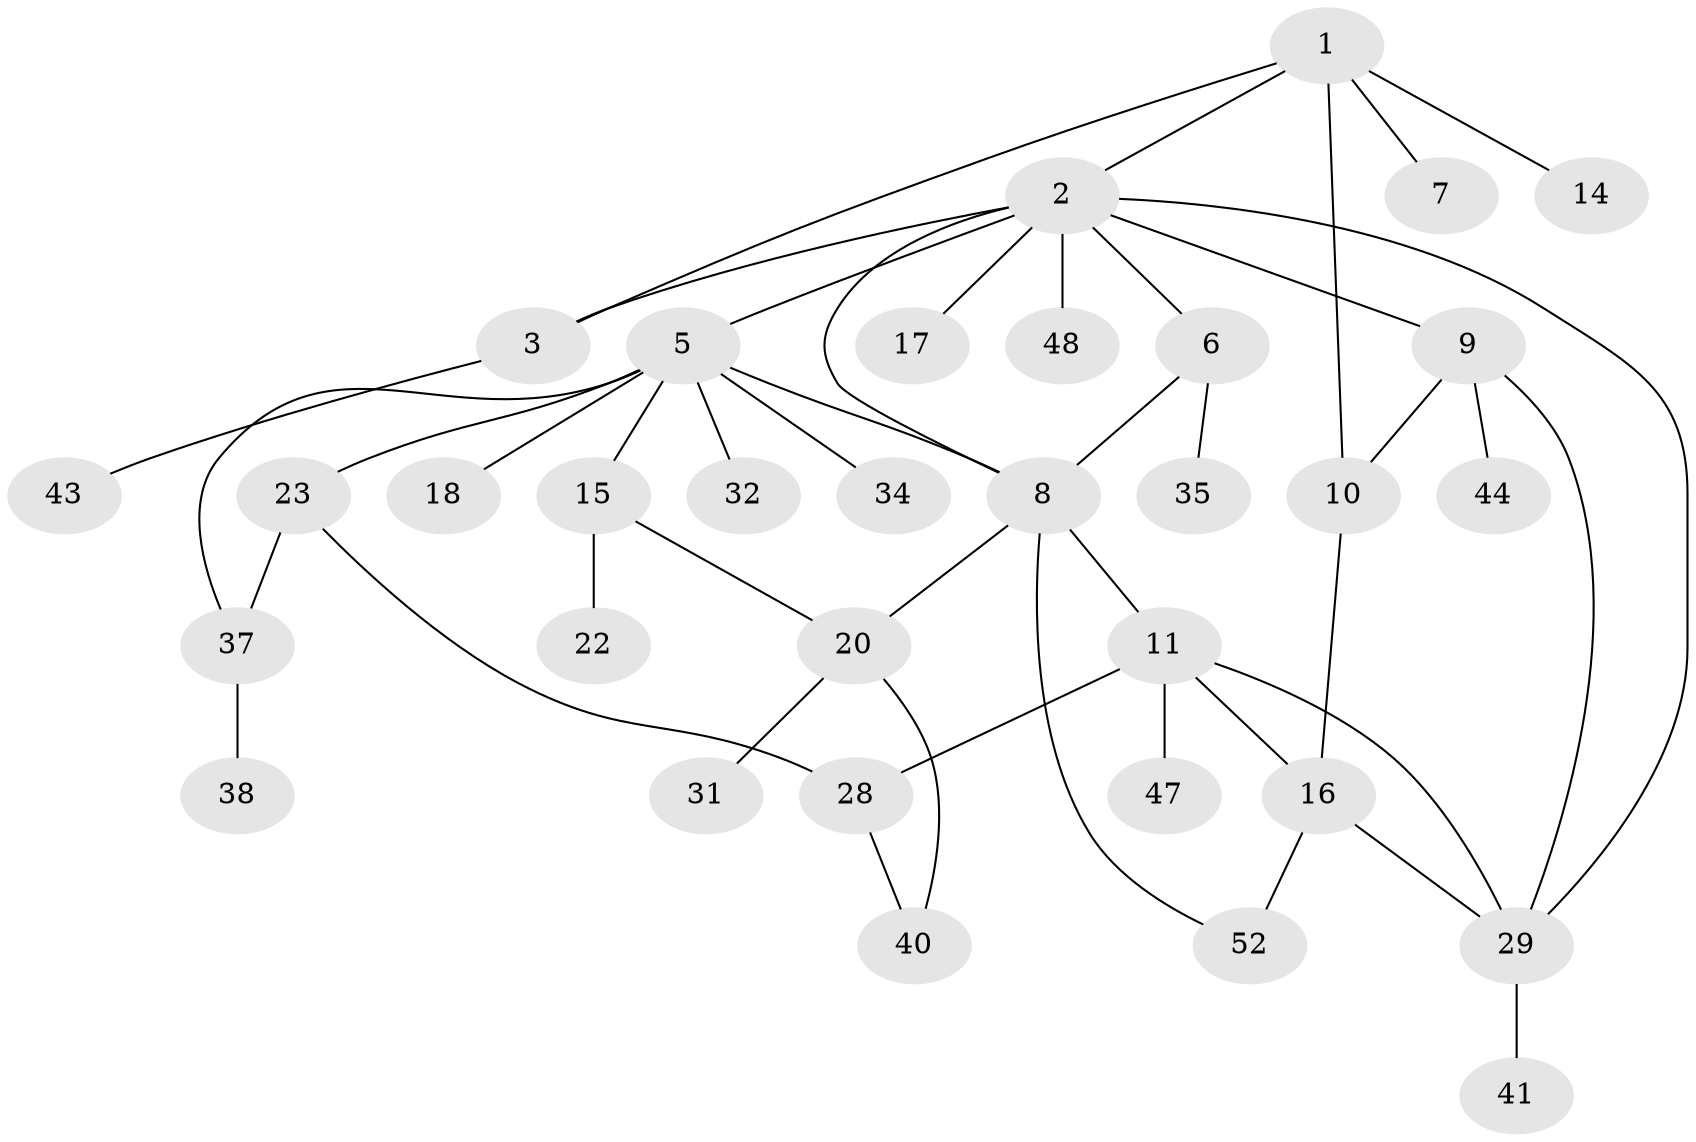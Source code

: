 // Generated by graph-tools (version 1.1) at 2025/23/03/03/25 07:23:32]
// undirected, 33 vertices, 45 edges
graph export_dot {
graph [start="1"]
  node [color=gray90,style=filled];
  1 [super="+12"];
  2 [super="+4"];
  3 [super="+26"];
  5 [super="+24"];
  6 [super="+13"];
  7 [super="+19"];
  8 [super="+21"];
  9;
  10;
  11 [super="+30"];
  14;
  15 [super="+27"];
  16 [super="+46"];
  17;
  18 [super="+49"];
  20 [super="+25"];
  22;
  23 [super="+33"];
  28 [super="+45"];
  29 [super="+54"];
  31 [super="+36"];
  32;
  34;
  35 [super="+39"];
  37 [super="+42"];
  38;
  40;
  41;
  43 [super="+51"];
  44 [super="+50"];
  47;
  48;
  52 [super="+53"];
  1 -- 2;
  1 -- 3;
  1 -- 7;
  1 -- 14;
  1 -- 10;
  2 -- 6;
  2 -- 48;
  2 -- 17;
  2 -- 5;
  2 -- 8;
  2 -- 9;
  2 -- 29;
  2 -- 3;
  3 -- 43;
  5 -- 15;
  5 -- 18;
  5 -- 23;
  5 -- 32;
  5 -- 37;
  5 -- 8;
  5 -- 34;
  6 -- 8;
  6 -- 35;
  8 -- 11;
  8 -- 52;
  8 -- 20;
  9 -- 10;
  9 -- 29;
  9 -- 44;
  10 -- 16;
  11 -- 28 [weight=2];
  11 -- 47;
  11 -- 29;
  11 -- 16;
  15 -- 20;
  15 -- 22;
  16 -- 29;
  16 -- 52;
  20 -- 40;
  20 -- 31;
  23 -- 37;
  23 -- 28;
  28 -- 40;
  29 -- 41;
  37 -- 38;
}
